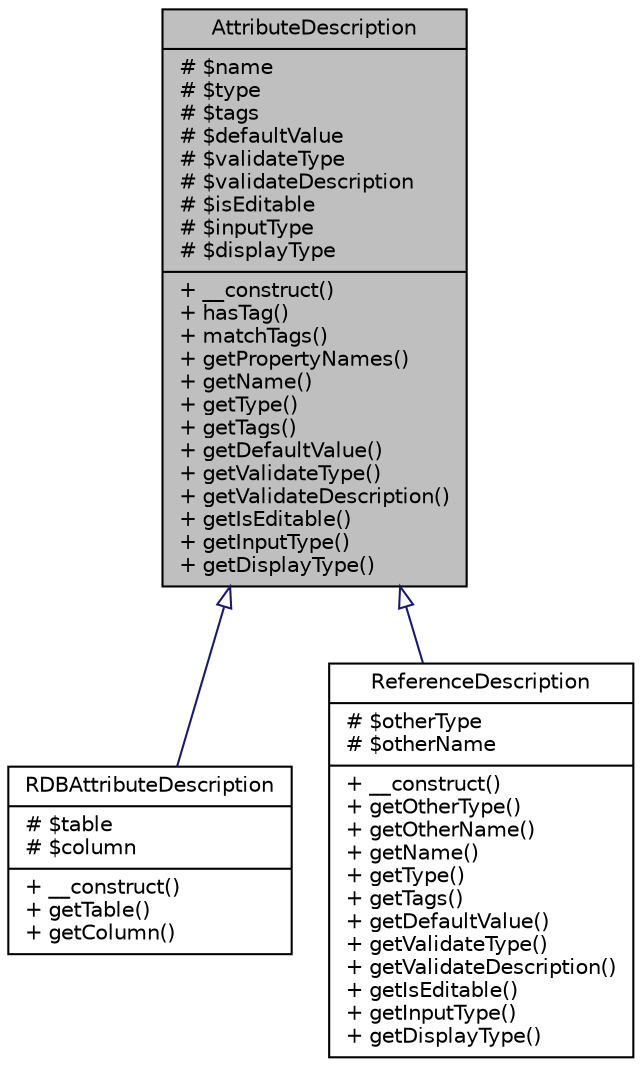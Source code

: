 digraph "AttributeDescription"
{
  edge [fontname="Helvetica",fontsize="10",labelfontname="Helvetica",labelfontsize="10"];
  node [fontname="Helvetica",fontsize="10",shape=record];
  Node0 [label="{AttributeDescription\n|# $name\l# $type\l# $tags\l# $defaultValue\l# $validateType\l# $validateDescription\l# $isEditable\l# $inputType\l# $displayType\l|+ __construct()\l+ hasTag()\l+ matchTags()\l+ getPropertyNames()\l+ getName()\l+ getType()\l+ getTags()\l+ getDefaultValue()\l+ getValidateType()\l+ getValidateDescription()\l+ getIsEditable()\l+ getInputType()\l+ getDisplayType()\l}",height=0.2,width=0.4,color="black", fillcolor="grey75", style="filled", fontcolor="black"];
  Node0 -> Node1 [dir="back",color="midnightblue",fontsize="10",style="solid",arrowtail="onormal",fontname="Helvetica"];
  Node1 [label="{RDBAttributeDescription\n|# $table\l# $column\l|+ __construct()\l+ getTable()\l+ getColumn()\l}",height=0.2,width=0.4,color="black", fillcolor="white", style="filled",URL="$classwcmf_1_1lib_1_1model_1_1mapper_1_1_r_d_b_attribute_description.html",tooltip="Instances of RDBAttributeDescription describe attributes of PersistentObjects in a relational databas..."];
  Node0 -> Node2 [dir="back",color="midnightblue",fontsize="10",style="solid",arrowtail="onormal",fontname="Helvetica"];
  Node2 [label="{ReferenceDescription\n|# $otherType\l# $otherName\l|+ __construct()\l+ getOtherType()\l+ getOtherName()\l+ getName()\l+ getType()\l+ getTags()\l+ getDefaultValue()\l+ getValidateType()\l+ getValidateDescription()\l+ getIsEditable()\l+ getInputType()\l+ getDisplayType()\l}",height=0.2,width=0.4,color="black", fillcolor="white", style="filled",URL="$classwcmf_1_1lib_1_1persistence_1_1_reference_description.html",tooltip="Instances of ReferenceDescription describe reference attributes of PersistentObjects. "];
}
